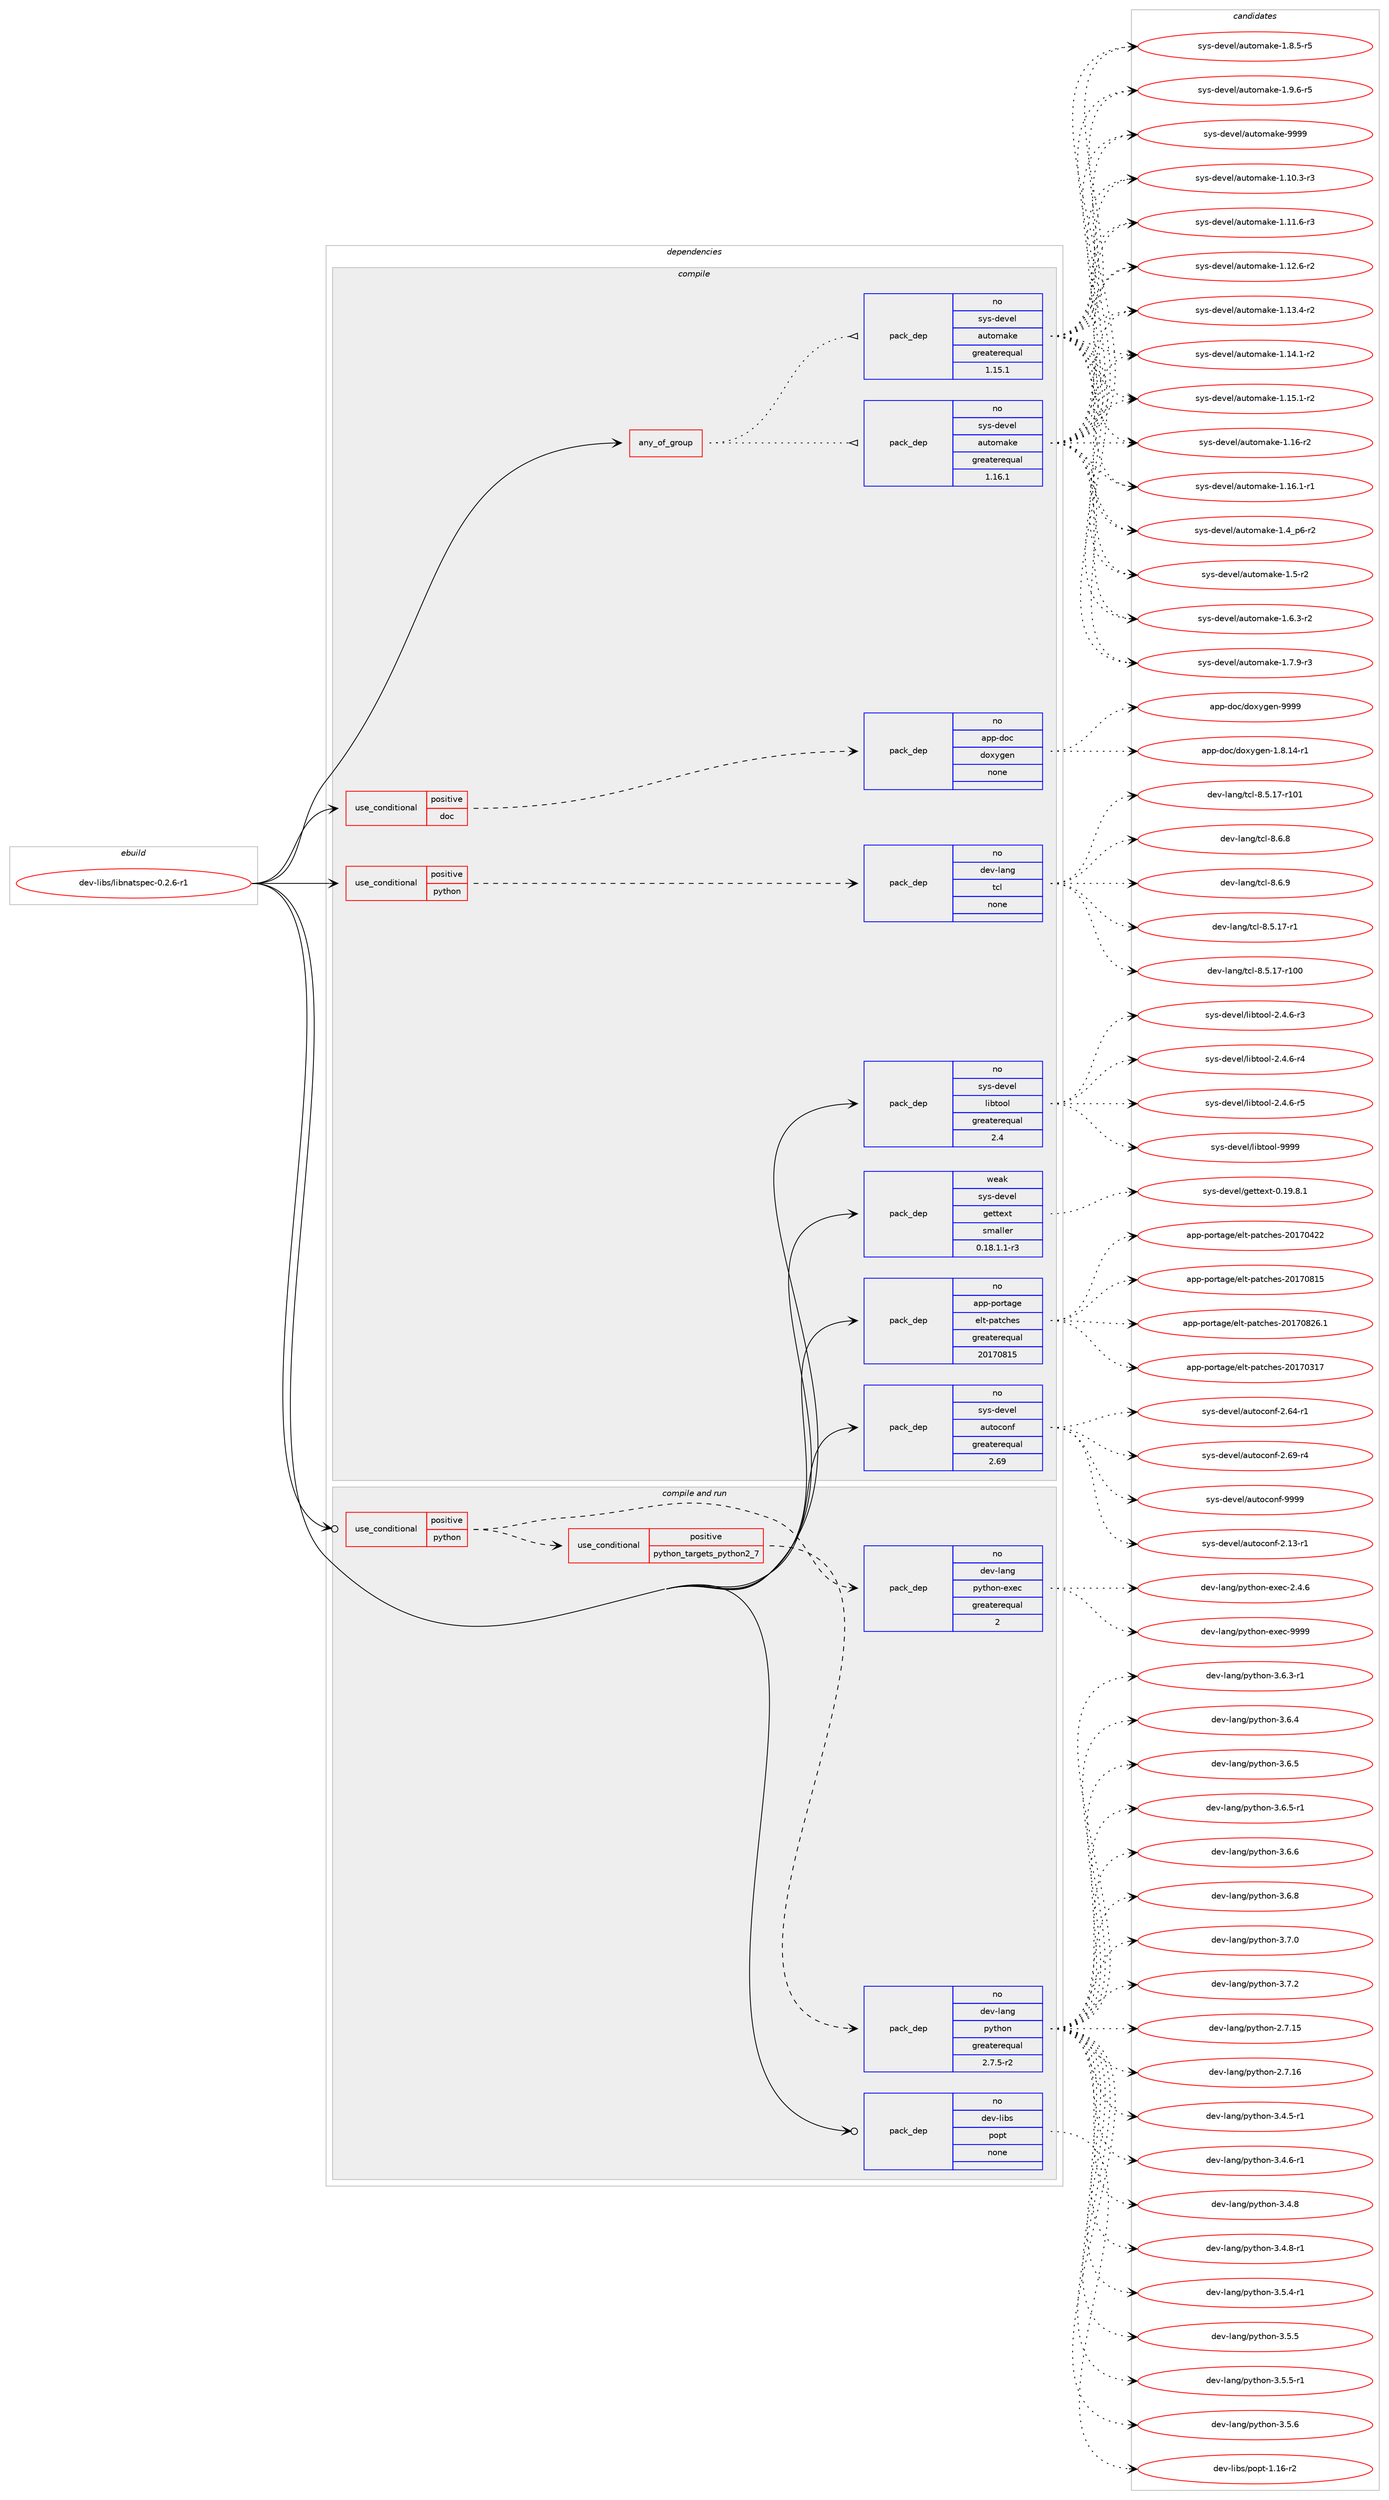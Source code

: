 digraph prolog {

# *************
# Graph options
# *************

newrank=true;
concentrate=true;
compound=true;
graph [rankdir=LR,fontname=Helvetica,fontsize=10,ranksep=1.5];#, ranksep=2.5, nodesep=0.2];
edge  [arrowhead=vee];
node  [fontname=Helvetica,fontsize=10];

# **********
# The ebuild
# **********

subgraph cluster_leftcol {
color=gray;
rank=same;
label=<<i>ebuild</i>>;
id [label="dev-libs/libnatspec-0.2.6-r1", color=red, width=4, href="../dev-libs/libnatspec-0.2.6-r1.svg"];
}

# ****************
# The dependencies
# ****************

subgraph cluster_midcol {
color=gray;
label=<<i>dependencies</i>>;
subgraph cluster_compile {
fillcolor="#eeeeee";
style=filled;
label=<<i>compile</i>>;
subgraph any22294 {
dependency1368863 [label=<<TABLE BORDER="0" CELLBORDER="1" CELLSPACING="0" CELLPADDING="4"><TR><TD CELLPADDING="10">any_of_group</TD></TR></TABLE>>, shape=none, color=red];subgraph pack979836 {
dependency1368864 [label=<<TABLE BORDER="0" CELLBORDER="1" CELLSPACING="0" CELLPADDING="4" WIDTH="220"><TR><TD ROWSPAN="6" CELLPADDING="30">pack_dep</TD></TR><TR><TD WIDTH="110">no</TD></TR><TR><TD>sys-devel</TD></TR><TR><TD>automake</TD></TR><TR><TD>greaterequal</TD></TR><TR><TD>1.16.1</TD></TR></TABLE>>, shape=none, color=blue];
}
dependency1368863:e -> dependency1368864:w [weight=20,style="dotted",arrowhead="oinv"];
subgraph pack979837 {
dependency1368865 [label=<<TABLE BORDER="0" CELLBORDER="1" CELLSPACING="0" CELLPADDING="4" WIDTH="220"><TR><TD ROWSPAN="6" CELLPADDING="30">pack_dep</TD></TR><TR><TD WIDTH="110">no</TD></TR><TR><TD>sys-devel</TD></TR><TR><TD>automake</TD></TR><TR><TD>greaterequal</TD></TR><TR><TD>1.15.1</TD></TR></TABLE>>, shape=none, color=blue];
}
dependency1368863:e -> dependency1368865:w [weight=20,style="dotted",arrowhead="oinv"];
}
id:e -> dependency1368863:w [weight=20,style="solid",arrowhead="vee"];
subgraph cond366171 {
dependency1368866 [label=<<TABLE BORDER="0" CELLBORDER="1" CELLSPACING="0" CELLPADDING="4"><TR><TD ROWSPAN="3" CELLPADDING="10">use_conditional</TD></TR><TR><TD>positive</TD></TR><TR><TD>doc</TD></TR></TABLE>>, shape=none, color=red];
subgraph pack979838 {
dependency1368867 [label=<<TABLE BORDER="0" CELLBORDER="1" CELLSPACING="0" CELLPADDING="4" WIDTH="220"><TR><TD ROWSPAN="6" CELLPADDING="30">pack_dep</TD></TR><TR><TD WIDTH="110">no</TD></TR><TR><TD>app-doc</TD></TR><TR><TD>doxygen</TD></TR><TR><TD>none</TD></TR><TR><TD></TD></TR></TABLE>>, shape=none, color=blue];
}
dependency1368866:e -> dependency1368867:w [weight=20,style="dashed",arrowhead="vee"];
}
id:e -> dependency1368866:w [weight=20,style="solid",arrowhead="vee"];
subgraph cond366172 {
dependency1368868 [label=<<TABLE BORDER="0" CELLBORDER="1" CELLSPACING="0" CELLPADDING="4"><TR><TD ROWSPAN="3" CELLPADDING="10">use_conditional</TD></TR><TR><TD>positive</TD></TR><TR><TD>python</TD></TR></TABLE>>, shape=none, color=red];
subgraph pack979839 {
dependency1368869 [label=<<TABLE BORDER="0" CELLBORDER="1" CELLSPACING="0" CELLPADDING="4" WIDTH="220"><TR><TD ROWSPAN="6" CELLPADDING="30">pack_dep</TD></TR><TR><TD WIDTH="110">no</TD></TR><TR><TD>dev-lang</TD></TR><TR><TD>tcl</TD></TR><TR><TD>none</TD></TR><TR><TD></TD></TR></TABLE>>, shape=none, color=blue];
}
dependency1368868:e -> dependency1368869:w [weight=20,style="dashed",arrowhead="vee"];
}
id:e -> dependency1368868:w [weight=20,style="solid",arrowhead="vee"];
subgraph pack979840 {
dependency1368870 [label=<<TABLE BORDER="0" CELLBORDER="1" CELLSPACING="0" CELLPADDING="4" WIDTH="220"><TR><TD ROWSPAN="6" CELLPADDING="30">pack_dep</TD></TR><TR><TD WIDTH="110">no</TD></TR><TR><TD>app-portage</TD></TR><TR><TD>elt-patches</TD></TR><TR><TD>greaterequal</TD></TR><TR><TD>20170815</TD></TR></TABLE>>, shape=none, color=blue];
}
id:e -> dependency1368870:w [weight=20,style="solid",arrowhead="vee"];
subgraph pack979841 {
dependency1368871 [label=<<TABLE BORDER="0" CELLBORDER="1" CELLSPACING="0" CELLPADDING="4" WIDTH="220"><TR><TD ROWSPAN="6" CELLPADDING="30">pack_dep</TD></TR><TR><TD WIDTH="110">no</TD></TR><TR><TD>sys-devel</TD></TR><TR><TD>autoconf</TD></TR><TR><TD>greaterequal</TD></TR><TR><TD>2.69</TD></TR></TABLE>>, shape=none, color=blue];
}
id:e -> dependency1368871:w [weight=20,style="solid",arrowhead="vee"];
subgraph pack979842 {
dependency1368872 [label=<<TABLE BORDER="0" CELLBORDER="1" CELLSPACING="0" CELLPADDING="4" WIDTH="220"><TR><TD ROWSPAN="6" CELLPADDING="30">pack_dep</TD></TR><TR><TD WIDTH="110">no</TD></TR><TR><TD>sys-devel</TD></TR><TR><TD>libtool</TD></TR><TR><TD>greaterequal</TD></TR><TR><TD>2.4</TD></TR></TABLE>>, shape=none, color=blue];
}
id:e -> dependency1368872:w [weight=20,style="solid",arrowhead="vee"];
subgraph pack979843 {
dependency1368873 [label=<<TABLE BORDER="0" CELLBORDER="1" CELLSPACING="0" CELLPADDING="4" WIDTH="220"><TR><TD ROWSPAN="6" CELLPADDING="30">pack_dep</TD></TR><TR><TD WIDTH="110">weak</TD></TR><TR><TD>sys-devel</TD></TR><TR><TD>gettext</TD></TR><TR><TD>smaller</TD></TR><TR><TD>0.18.1.1-r3</TD></TR></TABLE>>, shape=none, color=blue];
}
id:e -> dependency1368873:w [weight=20,style="solid",arrowhead="vee"];
}
subgraph cluster_compileandrun {
fillcolor="#eeeeee";
style=filled;
label=<<i>compile and run</i>>;
subgraph cond366173 {
dependency1368874 [label=<<TABLE BORDER="0" CELLBORDER="1" CELLSPACING="0" CELLPADDING="4"><TR><TD ROWSPAN="3" CELLPADDING="10">use_conditional</TD></TR><TR><TD>positive</TD></TR><TR><TD>python</TD></TR></TABLE>>, shape=none, color=red];
subgraph cond366174 {
dependency1368875 [label=<<TABLE BORDER="0" CELLBORDER="1" CELLSPACING="0" CELLPADDING="4"><TR><TD ROWSPAN="3" CELLPADDING="10">use_conditional</TD></TR><TR><TD>positive</TD></TR><TR><TD>python_targets_python2_7</TD></TR></TABLE>>, shape=none, color=red];
subgraph pack979844 {
dependency1368876 [label=<<TABLE BORDER="0" CELLBORDER="1" CELLSPACING="0" CELLPADDING="4" WIDTH="220"><TR><TD ROWSPAN="6" CELLPADDING="30">pack_dep</TD></TR><TR><TD WIDTH="110">no</TD></TR><TR><TD>dev-lang</TD></TR><TR><TD>python</TD></TR><TR><TD>greaterequal</TD></TR><TR><TD>2.7.5-r2</TD></TR></TABLE>>, shape=none, color=blue];
}
dependency1368875:e -> dependency1368876:w [weight=20,style="dashed",arrowhead="vee"];
}
dependency1368874:e -> dependency1368875:w [weight=20,style="dashed",arrowhead="vee"];
subgraph pack979845 {
dependency1368877 [label=<<TABLE BORDER="0" CELLBORDER="1" CELLSPACING="0" CELLPADDING="4" WIDTH="220"><TR><TD ROWSPAN="6" CELLPADDING="30">pack_dep</TD></TR><TR><TD WIDTH="110">no</TD></TR><TR><TD>dev-lang</TD></TR><TR><TD>python-exec</TD></TR><TR><TD>greaterequal</TD></TR><TR><TD>2</TD></TR></TABLE>>, shape=none, color=blue];
}
dependency1368874:e -> dependency1368877:w [weight=20,style="dashed",arrowhead="vee"];
}
id:e -> dependency1368874:w [weight=20,style="solid",arrowhead="odotvee"];
subgraph pack979846 {
dependency1368878 [label=<<TABLE BORDER="0" CELLBORDER="1" CELLSPACING="0" CELLPADDING="4" WIDTH="220"><TR><TD ROWSPAN="6" CELLPADDING="30">pack_dep</TD></TR><TR><TD WIDTH="110">no</TD></TR><TR><TD>dev-libs</TD></TR><TR><TD>popt</TD></TR><TR><TD>none</TD></TR><TR><TD></TD></TR></TABLE>>, shape=none, color=blue];
}
id:e -> dependency1368878:w [weight=20,style="solid",arrowhead="odotvee"];
}
subgraph cluster_run {
fillcolor="#eeeeee";
style=filled;
label=<<i>run</i>>;
}
}

# **************
# The candidates
# **************

subgraph cluster_choices {
rank=same;
color=gray;
label=<<i>candidates</i>>;

subgraph choice979836 {
color=black;
nodesep=1;
choice11512111545100101118101108479711711611110997107101454946494846514511451 [label="sys-devel/automake-1.10.3-r3", color=red, width=4,href="../sys-devel/automake-1.10.3-r3.svg"];
choice11512111545100101118101108479711711611110997107101454946494946544511451 [label="sys-devel/automake-1.11.6-r3", color=red, width=4,href="../sys-devel/automake-1.11.6-r3.svg"];
choice11512111545100101118101108479711711611110997107101454946495046544511450 [label="sys-devel/automake-1.12.6-r2", color=red, width=4,href="../sys-devel/automake-1.12.6-r2.svg"];
choice11512111545100101118101108479711711611110997107101454946495146524511450 [label="sys-devel/automake-1.13.4-r2", color=red, width=4,href="../sys-devel/automake-1.13.4-r2.svg"];
choice11512111545100101118101108479711711611110997107101454946495246494511450 [label="sys-devel/automake-1.14.1-r2", color=red, width=4,href="../sys-devel/automake-1.14.1-r2.svg"];
choice11512111545100101118101108479711711611110997107101454946495346494511450 [label="sys-devel/automake-1.15.1-r2", color=red, width=4,href="../sys-devel/automake-1.15.1-r2.svg"];
choice1151211154510010111810110847971171161111099710710145494649544511450 [label="sys-devel/automake-1.16-r2", color=red, width=4,href="../sys-devel/automake-1.16-r2.svg"];
choice11512111545100101118101108479711711611110997107101454946495446494511449 [label="sys-devel/automake-1.16.1-r1", color=red, width=4,href="../sys-devel/automake-1.16.1-r1.svg"];
choice115121115451001011181011084797117116111109971071014549465295112544511450 [label="sys-devel/automake-1.4_p6-r2", color=red, width=4,href="../sys-devel/automake-1.4_p6-r2.svg"];
choice11512111545100101118101108479711711611110997107101454946534511450 [label="sys-devel/automake-1.5-r2", color=red, width=4,href="../sys-devel/automake-1.5-r2.svg"];
choice115121115451001011181011084797117116111109971071014549465446514511450 [label="sys-devel/automake-1.6.3-r2", color=red, width=4,href="../sys-devel/automake-1.6.3-r2.svg"];
choice115121115451001011181011084797117116111109971071014549465546574511451 [label="sys-devel/automake-1.7.9-r3", color=red, width=4,href="../sys-devel/automake-1.7.9-r3.svg"];
choice115121115451001011181011084797117116111109971071014549465646534511453 [label="sys-devel/automake-1.8.5-r5", color=red, width=4,href="../sys-devel/automake-1.8.5-r5.svg"];
choice115121115451001011181011084797117116111109971071014549465746544511453 [label="sys-devel/automake-1.9.6-r5", color=red, width=4,href="../sys-devel/automake-1.9.6-r5.svg"];
choice115121115451001011181011084797117116111109971071014557575757 [label="sys-devel/automake-9999", color=red, width=4,href="../sys-devel/automake-9999.svg"];
dependency1368864:e -> choice11512111545100101118101108479711711611110997107101454946494846514511451:w [style=dotted,weight="100"];
dependency1368864:e -> choice11512111545100101118101108479711711611110997107101454946494946544511451:w [style=dotted,weight="100"];
dependency1368864:e -> choice11512111545100101118101108479711711611110997107101454946495046544511450:w [style=dotted,weight="100"];
dependency1368864:e -> choice11512111545100101118101108479711711611110997107101454946495146524511450:w [style=dotted,weight="100"];
dependency1368864:e -> choice11512111545100101118101108479711711611110997107101454946495246494511450:w [style=dotted,weight="100"];
dependency1368864:e -> choice11512111545100101118101108479711711611110997107101454946495346494511450:w [style=dotted,weight="100"];
dependency1368864:e -> choice1151211154510010111810110847971171161111099710710145494649544511450:w [style=dotted,weight="100"];
dependency1368864:e -> choice11512111545100101118101108479711711611110997107101454946495446494511449:w [style=dotted,weight="100"];
dependency1368864:e -> choice115121115451001011181011084797117116111109971071014549465295112544511450:w [style=dotted,weight="100"];
dependency1368864:e -> choice11512111545100101118101108479711711611110997107101454946534511450:w [style=dotted,weight="100"];
dependency1368864:e -> choice115121115451001011181011084797117116111109971071014549465446514511450:w [style=dotted,weight="100"];
dependency1368864:e -> choice115121115451001011181011084797117116111109971071014549465546574511451:w [style=dotted,weight="100"];
dependency1368864:e -> choice115121115451001011181011084797117116111109971071014549465646534511453:w [style=dotted,weight="100"];
dependency1368864:e -> choice115121115451001011181011084797117116111109971071014549465746544511453:w [style=dotted,weight="100"];
dependency1368864:e -> choice115121115451001011181011084797117116111109971071014557575757:w [style=dotted,weight="100"];
}
subgraph choice979837 {
color=black;
nodesep=1;
choice11512111545100101118101108479711711611110997107101454946494846514511451 [label="sys-devel/automake-1.10.3-r3", color=red, width=4,href="../sys-devel/automake-1.10.3-r3.svg"];
choice11512111545100101118101108479711711611110997107101454946494946544511451 [label="sys-devel/automake-1.11.6-r3", color=red, width=4,href="../sys-devel/automake-1.11.6-r3.svg"];
choice11512111545100101118101108479711711611110997107101454946495046544511450 [label="sys-devel/automake-1.12.6-r2", color=red, width=4,href="../sys-devel/automake-1.12.6-r2.svg"];
choice11512111545100101118101108479711711611110997107101454946495146524511450 [label="sys-devel/automake-1.13.4-r2", color=red, width=4,href="../sys-devel/automake-1.13.4-r2.svg"];
choice11512111545100101118101108479711711611110997107101454946495246494511450 [label="sys-devel/automake-1.14.1-r2", color=red, width=4,href="../sys-devel/automake-1.14.1-r2.svg"];
choice11512111545100101118101108479711711611110997107101454946495346494511450 [label="sys-devel/automake-1.15.1-r2", color=red, width=4,href="../sys-devel/automake-1.15.1-r2.svg"];
choice1151211154510010111810110847971171161111099710710145494649544511450 [label="sys-devel/automake-1.16-r2", color=red, width=4,href="../sys-devel/automake-1.16-r2.svg"];
choice11512111545100101118101108479711711611110997107101454946495446494511449 [label="sys-devel/automake-1.16.1-r1", color=red, width=4,href="../sys-devel/automake-1.16.1-r1.svg"];
choice115121115451001011181011084797117116111109971071014549465295112544511450 [label="sys-devel/automake-1.4_p6-r2", color=red, width=4,href="../sys-devel/automake-1.4_p6-r2.svg"];
choice11512111545100101118101108479711711611110997107101454946534511450 [label="sys-devel/automake-1.5-r2", color=red, width=4,href="../sys-devel/automake-1.5-r2.svg"];
choice115121115451001011181011084797117116111109971071014549465446514511450 [label="sys-devel/automake-1.6.3-r2", color=red, width=4,href="../sys-devel/automake-1.6.3-r2.svg"];
choice115121115451001011181011084797117116111109971071014549465546574511451 [label="sys-devel/automake-1.7.9-r3", color=red, width=4,href="../sys-devel/automake-1.7.9-r3.svg"];
choice115121115451001011181011084797117116111109971071014549465646534511453 [label="sys-devel/automake-1.8.5-r5", color=red, width=4,href="../sys-devel/automake-1.8.5-r5.svg"];
choice115121115451001011181011084797117116111109971071014549465746544511453 [label="sys-devel/automake-1.9.6-r5", color=red, width=4,href="../sys-devel/automake-1.9.6-r5.svg"];
choice115121115451001011181011084797117116111109971071014557575757 [label="sys-devel/automake-9999", color=red, width=4,href="../sys-devel/automake-9999.svg"];
dependency1368865:e -> choice11512111545100101118101108479711711611110997107101454946494846514511451:w [style=dotted,weight="100"];
dependency1368865:e -> choice11512111545100101118101108479711711611110997107101454946494946544511451:w [style=dotted,weight="100"];
dependency1368865:e -> choice11512111545100101118101108479711711611110997107101454946495046544511450:w [style=dotted,weight="100"];
dependency1368865:e -> choice11512111545100101118101108479711711611110997107101454946495146524511450:w [style=dotted,weight="100"];
dependency1368865:e -> choice11512111545100101118101108479711711611110997107101454946495246494511450:w [style=dotted,weight="100"];
dependency1368865:e -> choice11512111545100101118101108479711711611110997107101454946495346494511450:w [style=dotted,weight="100"];
dependency1368865:e -> choice1151211154510010111810110847971171161111099710710145494649544511450:w [style=dotted,weight="100"];
dependency1368865:e -> choice11512111545100101118101108479711711611110997107101454946495446494511449:w [style=dotted,weight="100"];
dependency1368865:e -> choice115121115451001011181011084797117116111109971071014549465295112544511450:w [style=dotted,weight="100"];
dependency1368865:e -> choice11512111545100101118101108479711711611110997107101454946534511450:w [style=dotted,weight="100"];
dependency1368865:e -> choice115121115451001011181011084797117116111109971071014549465446514511450:w [style=dotted,weight="100"];
dependency1368865:e -> choice115121115451001011181011084797117116111109971071014549465546574511451:w [style=dotted,weight="100"];
dependency1368865:e -> choice115121115451001011181011084797117116111109971071014549465646534511453:w [style=dotted,weight="100"];
dependency1368865:e -> choice115121115451001011181011084797117116111109971071014549465746544511453:w [style=dotted,weight="100"];
dependency1368865:e -> choice115121115451001011181011084797117116111109971071014557575757:w [style=dotted,weight="100"];
}
subgraph choice979838 {
color=black;
nodesep=1;
choice97112112451001119947100111120121103101110454946564649524511449 [label="app-doc/doxygen-1.8.14-r1", color=red, width=4,href="../app-doc/doxygen-1.8.14-r1.svg"];
choice971121124510011199471001111201211031011104557575757 [label="app-doc/doxygen-9999", color=red, width=4,href="../app-doc/doxygen-9999.svg"];
dependency1368867:e -> choice97112112451001119947100111120121103101110454946564649524511449:w [style=dotted,weight="100"];
dependency1368867:e -> choice971121124510011199471001111201211031011104557575757:w [style=dotted,weight="100"];
}
subgraph choice979839 {
color=black;
nodesep=1;
choice10010111845108971101034711699108455646534649554511449 [label="dev-lang/tcl-8.5.17-r1", color=red, width=4,href="../dev-lang/tcl-8.5.17-r1.svg"];
choice100101118451089711010347116991084556465346495545114494848 [label="dev-lang/tcl-8.5.17-r100", color=red, width=4,href="../dev-lang/tcl-8.5.17-r100.svg"];
choice100101118451089711010347116991084556465346495545114494849 [label="dev-lang/tcl-8.5.17-r101", color=red, width=4,href="../dev-lang/tcl-8.5.17-r101.svg"];
choice10010111845108971101034711699108455646544656 [label="dev-lang/tcl-8.6.8", color=red, width=4,href="../dev-lang/tcl-8.6.8.svg"];
choice10010111845108971101034711699108455646544657 [label="dev-lang/tcl-8.6.9", color=red, width=4,href="../dev-lang/tcl-8.6.9.svg"];
dependency1368869:e -> choice10010111845108971101034711699108455646534649554511449:w [style=dotted,weight="100"];
dependency1368869:e -> choice100101118451089711010347116991084556465346495545114494848:w [style=dotted,weight="100"];
dependency1368869:e -> choice100101118451089711010347116991084556465346495545114494849:w [style=dotted,weight="100"];
dependency1368869:e -> choice10010111845108971101034711699108455646544656:w [style=dotted,weight="100"];
dependency1368869:e -> choice10010111845108971101034711699108455646544657:w [style=dotted,weight="100"];
}
subgraph choice979840 {
color=black;
nodesep=1;
choice97112112451121111141169710310147101108116451129711699104101115455048495548514955 [label="app-portage/elt-patches-20170317", color=red, width=4,href="../app-portage/elt-patches-20170317.svg"];
choice97112112451121111141169710310147101108116451129711699104101115455048495548525050 [label="app-portage/elt-patches-20170422", color=red, width=4,href="../app-portage/elt-patches-20170422.svg"];
choice97112112451121111141169710310147101108116451129711699104101115455048495548564953 [label="app-portage/elt-patches-20170815", color=red, width=4,href="../app-portage/elt-patches-20170815.svg"];
choice971121124511211111411697103101471011081164511297116991041011154550484955485650544649 [label="app-portage/elt-patches-20170826.1", color=red, width=4,href="../app-portage/elt-patches-20170826.1.svg"];
dependency1368870:e -> choice97112112451121111141169710310147101108116451129711699104101115455048495548514955:w [style=dotted,weight="100"];
dependency1368870:e -> choice97112112451121111141169710310147101108116451129711699104101115455048495548525050:w [style=dotted,weight="100"];
dependency1368870:e -> choice97112112451121111141169710310147101108116451129711699104101115455048495548564953:w [style=dotted,weight="100"];
dependency1368870:e -> choice971121124511211111411697103101471011081164511297116991041011154550484955485650544649:w [style=dotted,weight="100"];
}
subgraph choice979841 {
color=black;
nodesep=1;
choice1151211154510010111810110847971171161119911111010245504649514511449 [label="sys-devel/autoconf-2.13-r1", color=red, width=4,href="../sys-devel/autoconf-2.13-r1.svg"];
choice1151211154510010111810110847971171161119911111010245504654524511449 [label="sys-devel/autoconf-2.64-r1", color=red, width=4,href="../sys-devel/autoconf-2.64-r1.svg"];
choice1151211154510010111810110847971171161119911111010245504654574511452 [label="sys-devel/autoconf-2.69-r4", color=red, width=4,href="../sys-devel/autoconf-2.69-r4.svg"];
choice115121115451001011181011084797117116111991111101024557575757 [label="sys-devel/autoconf-9999", color=red, width=4,href="../sys-devel/autoconf-9999.svg"];
dependency1368871:e -> choice1151211154510010111810110847971171161119911111010245504649514511449:w [style=dotted,weight="100"];
dependency1368871:e -> choice1151211154510010111810110847971171161119911111010245504654524511449:w [style=dotted,weight="100"];
dependency1368871:e -> choice1151211154510010111810110847971171161119911111010245504654574511452:w [style=dotted,weight="100"];
dependency1368871:e -> choice115121115451001011181011084797117116111991111101024557575757:w [style=dotted,weight="100"];
}
subgraph choice979842 {
color=black;
nodesep=1;
choice1151211154510010111810110847108105981161111111084550465246544511451 [label="sys-devel/libtool-2.4.6-r3", color=red, width=4,href="../sys-devel/libtool-2.4.6-r3.svg"];
choice1151211154510010111810110847108105981161111111084550465246544511452 [label="sys-devel/libtool-2.4.6-r4", color=red, width=4,href="../sys-devel/libtool-2.4.6-r4.svg"];
choice1151211154510010111810110847108105981161111111084550465246544511453 [label="sys-devel/libtool-2.4.6-r5", color=red, width=4,href="../sys-devel/libtool-2.4.6-r5.svg"];
choice1151211154510010111810110847108105981161111111084557575757 [label="sys-devel/libtool-9999", color=red, width=4,href="../sys-devel/libtool-9999.svg"];
dependency1368872:e -> choice1151211154510010111810110847108105981161111111084550465246544511451:w [style=dotted,weight="100"];
dependency1368872:e -> choice1151211154510010111810110847108105981161111111084550465246544511452:w [style=dotted,weight="100"];
dependency1368872:e -> choice1151211154510010111810110847108105981161111111084550465246544511453:w [style=dotted,weight="100"];
dependency1368872:e -> choice1151211154510010111810110847108105981161111111084557575757:w [style=dotted,weight="100"];
}
subgraph choice979843 {
color=black;
nodesep=1;
choice1151211154510010111810110847103101116116101120116454846495746564649 [label="sys-devel/gettext-0.19.8.1", color=red, width=4,href="../sys-devel/gettext-0.19.8.1.svg"];
dependency1368873:e -> choice1151211154510010111810110847103101116116101120116454846495746564649:w [style=dotted,weight="100"];
}
subgraph choice979844 {
color=black;
nodesep=1;
choice10010111845108971101034711212111610411111045504655464953 [label="dev-lang/python-2.7.15", color=red, width=4,href="../dev-lang/python-2.7.15.svg"];
choice10010111845108971101034711212111610411111045504655464954 [label="dev-lang/python-2.7.16", color=red, width=4,href="../dev-lang/python-2.7.16.svg"];
choice1001011184510897110103471121211161041111104551465246534511449 [label="dev-lang/python-3.4.5-r1", color=red, width=4,href="../dev-lang/python-3.4.5-r1.svg"];
choice1001011184510897110103471121211161041111104551465246544511449 [label="dev-lang/python-3.4.6-r1", color=red, width=4,href="../dev-lang/python-3.4.6-r1.svg"];
choice100101118451089711010347112121116104111110455146524656 [label="dev-lang/python-3.4.8", color=red, width=4,href="../dev-lang/python-3.4.8.svg"];
choice1001011184510897110103471121211161041111104551465246564511449 [label="dev-lang/python-3.4.8-r1", color=red, width=4,href="../dev-lang/python-3.4.8-r1.svg"];
choice1001011184510897110103471121211161041111104551465346524511449 [label="dev-lang/python-3.5.4-r1", color=red, width=4,href="../dev-lang/python-3.5.4-r1.svg"];
choice100101118451089711010347112121116104111110455146534653 [label="dev-lang/python-3.5.5", color=red, width=4,href="../dev-lang/python-3.5.5.svg"];
choice1001011184510897110103471121211161041111104551465346534511449 [label="dev-lang/python-3.5.5-r1", color=red, width=4,href="../dev-lang/python-3.5.5-r1.svg"];
choice100101118451089711010347112121116104111110455146534654 [label="dev-lang/python-3.5.6", color=red, width=4,href="../dev-lang/python-3.5.6.svg"];
choice1001011184510897110103471121211161041111104551465446514511449 [label="dev-lang/python-3.6.3-r1", color=red, width=4,href="../dev-lang/python-3.6.3-r1.svg"];
choice100101118451089711010347112121116104111110455146544652 [label="dev-lang/python-3.6.4", color=red, width=4,href="../dev-lang/python-3.6.4.svg"];
choice100101118451089711010347112121116104111110455146544653 [label="dev-lang/python-3.6.5", color=red, width=4,href="../dev-lang/python-3.6.5.svg"];
choice1001011184510897110103471121211161041111104551465446534511449 [label="dev-lang/python-3.6.5-r1", color=red, width=4,href="../dev-lang/python-3.6.5-r1.svg"];
choice100101118451089711010347112121116104111110455146544654 [label="dev-lang/python-3.6.6", color=red, width=4,href="../dev-lang/python-3.6.6.svg"];
choice100101118451089711010347112121116104111110455146544656 [label="dev-lang/python-3.6.8", color=red, width=4,href="../dev-lang/python-3.6.8.svg"];
choice100101118451089711010347112121116104111110455146554648 [label="dev-lang/python-3.7.0", color=red, width=4,href="../dev-lang/python-3.7.0.svg"];
choice100101118451089711010347112121116104111110455146554650 [label="dev-lang/python-3.7.2", color=red, width=4,href="../dev-lang/python-3.7.2.svg"];
dependency1368876:e -> choice10010111845108971101034711212111610411111045504655464953:w [style=dotted,weight="100"];
dependency1368876:e -> choice10010111845108971101034711212111610411111045504655464954:w [style=dotted,weight="100"];
dependency1368876:e -> choice1001011184510897110103471121211161041111104551465246534511449:w [style=dotted,weight="100"];
dependency1368876:e -> choice1001011184510897110103471121211161041111104551465246544511449:w [style=dotted,weight="100"];
dependency1368876:e -> choice100101118451089711010347112121116104111110455146524656:w [style=dotted,weight="100"];
dependency1368876:e -> choice1001011184510897110103471121211161041111104551465246564511449:w [style=dotted,weight="100"];
dependency1368876:e -> choice1001011184510897110103471121211161041111104551465346524511449:w [style=dotted,weight="100"];
dependency1368876:e -> choice100101118451089711010347112121116104111110455146534653:w [style=dotted,weight="100"];
dependency1368876:e -> choice1001011184510897110103471121211161041111104551465346534511449:w [style=dotted,weight="100"];
dependency1368876:e -> choice100101118451089711010347112121116104111110455146534654:w [style=dotted,weight="100"];
dependency1368876:e -> choice1001011184510897110103471121211161041111104551465446514511449:w [style=dotted,weight="100"];
dependency1368876:e -> choice100101118451089711010347112121116104111110455146544652:w [style=dotted,weight="100"];
dependency1368876:e -> choice100101118451089711010347112121116104111110455146544653:w [style=dotted,weight="100"];
dependency1368876:e -> choice1001011184510897110103471121211161041111104551465446534511449:w [style=dotted,weight="100"];
dependency1368876:e -> choice100101118451089711010347112121116104111110455146544654:w [style=dotted,weight="100"];
dependency1368876:e -> choice100101118451089711010347112121116104111110455146544656:w [style=dotted,weight="100"];
dependency1368876:e -> choice100101118451089711010347112121116104111110455146554648:w [style=dotted,weight="100"];
dependency1368876:e -> choice100101118451089711010347112121116104111110455146554650:w [style=dotted,weight="100"];
}
subgraph choice979845 {
color=black;
nodesep=1;
choice1001011184510897110103471121211161041111104510112010199455046524654 [label="dev-lang/python-exec-2.4.6", color=red, width=4,href="../dev-lang/python-exec-2.4.6.svg"];
choice10010111845108971101034711212111610411111045101120101994557575757 [label="dev-lang/python-exec-9999", color=red, width=4,href="../dev-lang/python-exec-9999.svg"];
dependency1368877:e -> choice1001011184510897110103471121211161041111104510112010199455046524654:w [style=dotted,weight="100"];
dependency1368877:e -> choice10010111845108971101034711212111610411111045101120101994557575757:w [style=dotted,weight="100"];
}
subgraph choice979846 {
color=black;
nodesep=1;
choice10010111845108105981154711211111211645494649544511450 [label="dev-libs/popt-1.16-r2", color=red, width=4,href="../dev-libs/popt-1.16-r2.svg"];
dependency1368878:e -> choice10010111845108105981154711211111211645494649544511450:w [style=dotted,weight="100"];
}
}

}

